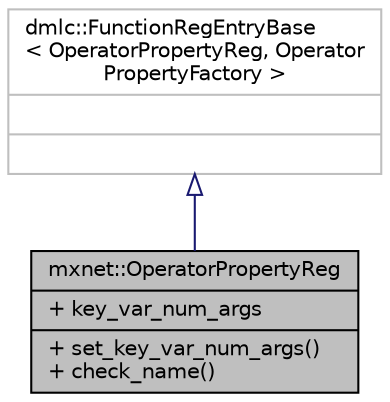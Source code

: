 digraph "mxnet::OperatorPropertyReg"
{
  edge [fontname="Helvetica",fontsize="10",labelfontname="Helvetica",labelfontsize="10"];
  node [fontname="Helvetica",fontsize="10",shape=record];
  Node1 [label="{mxnet::OperatorPropertyReg\n|+ key_var_num_args\l|+ set_key_var_num_args()\l+ check_name()\l}",height=0.2,width=0.4,color="black", fillcolor="grey75", style="filled", fontcolor="black"];
  Node2 -> Node1 [dir="back",color="midnightblue",fontsize="10",style="solid",arrowtail="onormal",fontname="Helvetica"];
  Node2 [label="{dmlc::FunctionRegEntryBase\l\< OperatorPropertyReg, Operator\lPropertyFactory \>\n||}",height=0.2,width=0.4,color="grey75", fillcolor="white", style="filled"];
}

